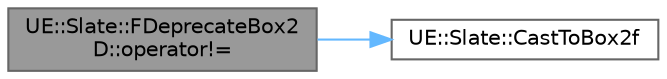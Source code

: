digraph "UE::Slate::FDeprecateBox2D::operator!="
{
 // INTERACTIVE_SVG=YES
 // LATEX_PDF_SIZE
  bgcolor="transparent";
  edge [fontname=Helvetica,fontsize=10,labelfontname=Helvetica,labelfontsize=10];
  node [fontname=Helvetica,fontsize=10,shape=box,height=0.2,width=0.4];
  rankdir="LR";
  Node1 [id="Node000001",label="UE::Slate::FDeprecateBox2\lD::operator!=",height=0.2,width=0.4,color="gray40", fillcolor="grey60", style="filled", fontcolor="black",tooltip=" "];
  Node1 -> Node2 [id="edge1_Node000001_Node000002",color="steelblue1",style="solid",tooltip=" "];
  Node2 [id="Node000002",label="UE::Slate::CastToBox2f",height=0.2,width=0.4,color="grey40", fillcolor="white", style="filled",URL="$dd/ddc/namespaceUE_1_1Slate.html#aeb5fbe40df1fca6cceceefabb4883c63",tooltip=" "];
}
